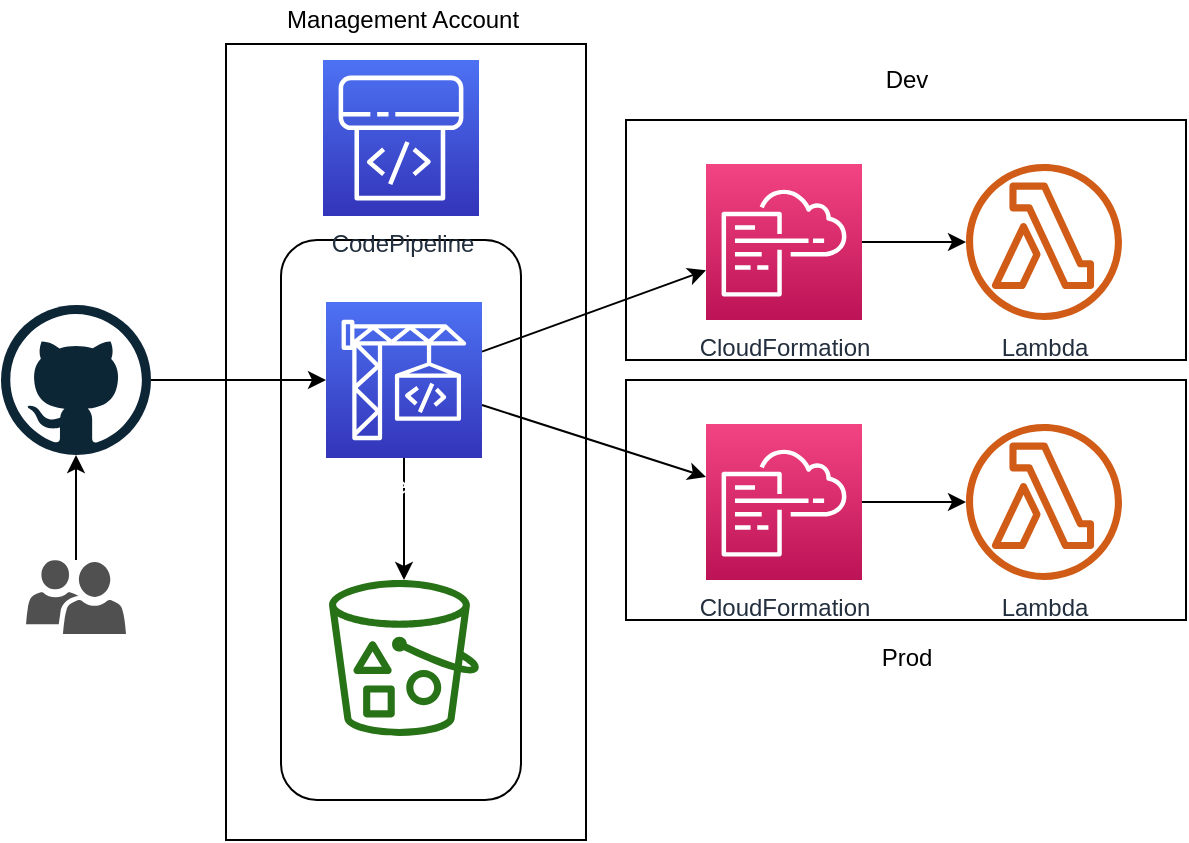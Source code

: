 <mxfile version="13.0.9">
    <diagram id="hhy018PBPWyx5b_3lojb" name="Page-1">
        <mxGraphModel dx="658" dy="511" grid="1" gridSize="10" guides="1" tooltips="1" connect="1" arrows="1" fold="1" page="1" pageScale="1" pageWidth="850" pageHeight="1100" background="none" math="0" shadow="0">
            <root>
                <mxCell id="0"/>
                <mxCell id="1" parent="0"/>
                <mxCell id="20" value="" style="rounded=0;whiteSpace=wrap;html=1;" vertex="1" parent="1">
                    <mxGeometry x="400" y="90" width="280" height="120" as="geometry"/>
                </mxCell>
                <mxCell id="29" value="" style="rounded=0;whiteSpace=wrap;html=1;" vertex="1" parent="1">
                    <mxGeometry x="200" y="52" width="180" height="398" as="geometry"/>
                </mxCell>
                <mxCell id="28" value="" style="rounded=1;whiteSpace=wrap;html=1;" vertex="1" parent="1">
                    <mxGeometry x="227.5" y="150" width="120" height="280" as="geometry"/>
                </mxCell>
                <mxCell id="19" value="" style="rounded=0;whiteSpace=wrap;html=1;" vertex="1" parent="1">
                    <mxGeometry x="400" y="220" width="280" height="120" as="geometry"/>
                </mxCell>
                <mxCell id="4" style="edgeStyle=orthogonalEdgeStyle;rounded=0;orthogonalLoop=1;jettySize=auto;html=1;" parent="1" source="2" target="3" edge="1">
                    <mxGeometry relative="1" as="geometry"/>
                </mxCell>
                <mxCell id="2" value="" style="pointerEvents=1;shadow=0;dashed=0;html=1;strokeColor=none;labelPosition=center;verticalLabelPosition=bottom;verticalAlign=top;align=center;fillColor=#505050;shape=mxgraph.mscae.intune.user_group" parent="1" vertex="1">
                    <mxGeometry x="100" y="310" width="50" height="37" as="geometry"/>
                </mxCell>
                <mxCell id="14" style="edgeStyle=orthogonalEdgeStyle;rounded=0;orthogonalLoop=1;jettySize=auto;html=1;fontColor=#FFFFFF;" parent="1" source="3" target="9" edge="1">
                    <mxGeometry relative="1" as="geometry"/>
                </mxCell>
                <mxCell id="3" value="" style="dashed=0;outlineConnect=0;html=1;align=center;labelPosition=center;verticalLabelPosition=bottom;verticalAlign=top;shape=mxgraph.weblogos.github" parent="1" vertex="1">
                    <mxGeometry x="87.5" y="182.5" width="75" height="75" as="geometry"/>
                </mxCell>
                <mxCell id="6" value="Management Account" style="text;html=1;align=center;verticalAlign=middle;resizable=0;points=[];autosize=1;" parent="1" vertex="1">
                    <mxGeometry x="222.5" y="30" width="130" height="20" as="geometry"/>
                </mxCell>
                <mxCell id="8" value="CodePipeline" style="outlineConnect=0;fontColor=#232F3E;gradientColor=#4D72F3;gradientDirection=north;fillColor=#3334B9;strokeColor=#ffffff;dashed=0;verticalLabelPosition=bottom;verticalAlign=top;align=center;html=1;fontSize=12;fontStyle=0;aspect=fixed;shape=mxgraph.aws4.resourceIcon;resIcon=mxgraph.aws4.codepipeline;" parent="1" vertex="1">
                    <mxGeometry x="248.5" y="60" width="78" height="78" as="geometry"/>
                </mxCell>
                <mxCell id="13" style="edgeStyle=orthogonalEdgeStyle;rounded=0;orthogonalLoop=1;jettySize=auto;html=1;" parent="1" source="9" target="11" edge="1">
                    <mxGeometry relative="1" as="geometry"/>
                </mxCell>
                <mxCell id="18" style="rounded=0;orthogonalLoop=1;jettySize=auto;html=1;" edge="1" parent="1" source="9" target="15">
                    <mxGeometry relative="1" as="geometry"/>
                </mxCell>
                <mxCell id="24" style="edgeStyle=none;rounded=0;orthogonalLoop=1;jettySize=auto;html=1;" edge="1" parent="1" source="9" target="22">
                    <mxGeometry relative="1" as="geometry"/>
                </mxCell>
                <mxCell id="9" value="CodeBuild" style="outlineConnect=0;fontColor=#FFFFFF;gradientColor=#4D72F3;gradientDirection=north;fillColor=#3334B9;strokeColor=#ffffff;dashed=0;verticalLabelPosition=bottom;verticalAlign=top;align=center;html=1;fontSize=12;fontStyle=0;aspect=fixed;shape=mxgraph.aws4.resourceIcon;resIcon=mxgraph.aws4.codebuild;" parent="1" vertex="1">
                    <mxGeometry x="250" y="181" width="78" height="78" as="geometry"/>
                </mxCell>
                <mxCell id="11" value="S3" style="outlineConnect=0;fontColor=#FFFFFF;gradientColor=none;fillColor=#277116;strokeColor=none;dashed=0;verticalLabelPosition=bottom;verticalAlign=top;align=center;html=1;fontSize=12;fontStyle=0;aspect=fixed;pointerEvents=1;shape=mxgraph.aws4.bucket_with_objects;" parent="1" vertex="1">
                    <mxGeometry x="251.5" y="320" width="75" height="78" as="geometry"/>
                </mxCell>
                <mxCell id="17" style="edgeStyle=orthogonalEdgeStyle;rounded=0;orthogonalLoop=1;jettySize=auto;html=1;" edge="1" parent="1" source="15" target="16">
                    <mxGeometry relative="1" as="geometry"/>
                </mxCell>
                <mxCell id="15" value="CloudFormation" style="outlineConnect=0;fontColor=#232F3E;gradientColor=#F34482;gradientDirection=north;fillColor=#BC1356;strokeColor=#ffffff;dashed=0;verticalLabelPosition=bottom;verticalAlign=top;align=center;html=1;fontSize=12;fontStyle=0;aspect=fixed;shape=mxgraph.aws4.resourceIcon;resIcon=mxgraph.aws4.cloudformation;" vertex="1" parent="1">
                    <mxGeometry x="440" y="242" width="78" height="78" as="geometry"/>
                </mxCell>
                <mxCell id="16" value="Lambda" style="outlineConnect=0;fontColor=#232F3E;gradientColor=none;fillColor=#D05C17;strokeColor=none;dashed=0;verticalLabelPosition=bottom;verticalAlign=top;align=center;html=1;fontSize=12;fontStyle=0;aspect=fixed;pointerEvents=1;shape=mxgraph.aws4.lambda_function;" vertex="1" parent="1">
                    <mxGeometry x="570" y="242" width="78" height="78" as="geometry"/>
                </mxCell>
                <mxCell id="21" style="edgeStyle=orthogonalEdgeStyle;rounded=0;orthogonalLoop=1;jettySize=auto;html=1;" edge="1" source="22" target="23" parent="1">
                    <mxGeometry relative="1" as="geometry"/>
                </mxCell>
                <mxCell id="22" value="CloudFormation" style="outlineConnect=0;fontColor=#232F3E;gradientColor=#F34482;gradientDirection=north;fillColor=#BC1356;strokeColor=#ffffff;dashed=0;verticalLabelPosition=bottom;verticalAlign=top;align=center;html=1;fontSize=12;fontStyle=0;aspect=fixed;shape=mxgraph.aws4.resourceIcon;resIcon=mxgraph.aws4.cloudformation;" vertex="1" parent="1">
                    <mxGeometry x="440" y="112" width="78" height="78" as="geometry"/>
                </mxCell>
                <mxCell id="23" value="Lambda" style="outlineConnect=0;fontColor=#232F3E;gradientColor=none;fillColor=#D05C17;strokeColor=none;dashed=0;verticalLabelPosition=bottom;verticalAlign=top;align=center;html=1;fontSize=12;fontStyle=0;aspect=fixed;pointerEvents=1;shape=mxgraph.aws4.lambda_function;" vertex="1" parent="1">
                    <mxGeometry x="570" y="112" width="78" height="78" as="geometry"/>
                </mxCell>
                <mxCell id="25" value="Dev" style="text;html=1;align=center;verticalAlign=middle;resizable=0;points=[];autosize=1;" vertex="1" parent="1">
                    <mxGeometry x="520" y="60" width="40" height="20" as="geometry"/>
                </mxCell>
                <mxCell id="26" value="Prod" style="text;html=1;align=center;verticalAlign=middle;resizable=0;points=[];autosize=1;" vertex="1" parent="1">
                    <mxGeometry x="520" y="349" width="40" height="20" as="geometry"/>
                </mxCell>
            </root>
        </mxGraphModel>
    </diagram>
</mxfile>